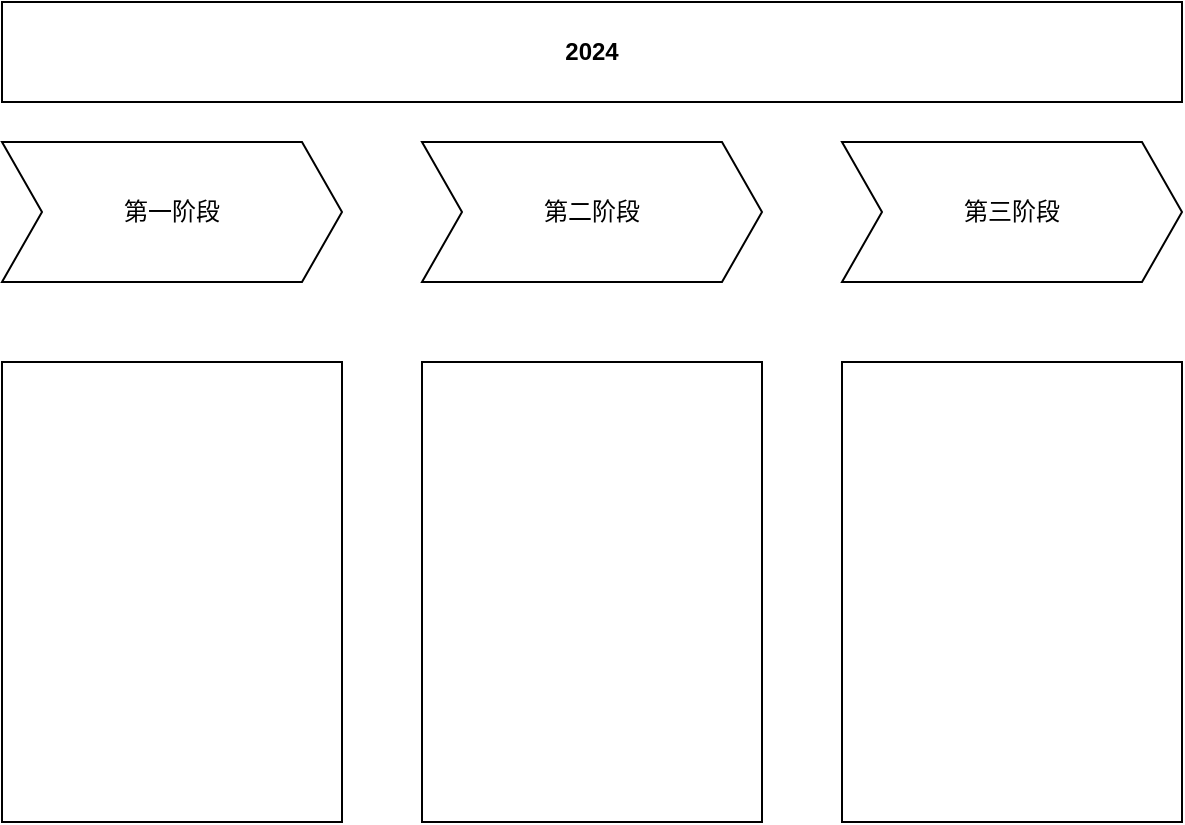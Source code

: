 <mxfile version="24.7.6">
  <diagram name="Page-1" id="d9b1e647-80fa-b4a2-5024-87a742678bcc">
    <mxGraphModel dx="1306" dy="1551" grid="1" gridSize="10" guides="1" tooltips="1" connect="1" arrows="1" fold="1" page="1" pageScale="1" pageWidth="1100" pageHeight="850" background="none" math="0" shadow="0">
      <root>
        <mxCell id="0" />
        <mxCell id="1" parent="0" />
        <mxCell id="hByDfbpF1siI-fQXKtIW-1" value="第一阶段" style="shape=step;perimeter=stepPerimeter;whiteSpace=wrap;html=1;fixedSize=1;fillColor=none;" vertex="1" parent="1">
          <mxGeometry x="110" y="10" width="170" height="70" as="geometry" />
        </mxCell>
        <mxCell id="hByDfbpF1siI-fQXKtIW-2" value="第二阶段" style="shape=step;perimeter=stepPerimeter;whiteSpace=wrap;html=1;fixedSize=1;fillColor=none;" vertex="1" parent="1">
          <mxGeometry x="320" y="10" width="170" height="70" as="geometry" />
        </mxCell>
        <mxCell id="hByDfbpF1siI-fQXKtIW-3" value="第三阶段" style="shape=step;perimeter=stepPerimeter;whiteSpace=wrap;html=1;fixedSize=1;fillColor=none;" vertex="1" parent="1">
          <mxGeometry x="530" y="10" width="170" height="70" as="geometry" />
        </mxCell>
        <mxCell id="hByDfbpF1siI-fQXKtIW-4" value="&lt;b&gt;2024&lt;/b&gt;" style="rounded=0;whiteSpace=wrap;html=1;fillColor=none;" vertex="1" parent="1">
          <mxGeometry x="110" y="-60" width="590" height="50" as="geometry" />
        </mxCell>
        <mxCell id="hByDfbpF1siI-fQXKtIW-5" value="" style="rounded=0;whiteSpace=wrap;html=1;fillColor=none;" vertex="1" parent="1">
          <mxGeometry x="110" y="120" width="170" height="230" as="geometry" />
        </mxCell>
        <mxCell id="hByDfbpF1siI-fQXKtIW-6" value="" style="rounded=0;whiteSpace=wrap;html=1;fillColor=none;" vertex="1" parent="1">
          <mxGeometry x="320" y="120" width="170" height="230" as="geometry" />
        </mxCell>
        <mxCell id="hByDfbpF1siI-fQXKtIW-7" value="" style="rounded=0;whiteSpace=wrap;html=1;fillColor=none;" vertex="1" parent="1">
          <mxGeometry x="530" y="120" width="170" height="230" as="geometry" />
        </mxCell>
      </root>
    </mxGraphModel>
  </diagram>
</mxfile>
